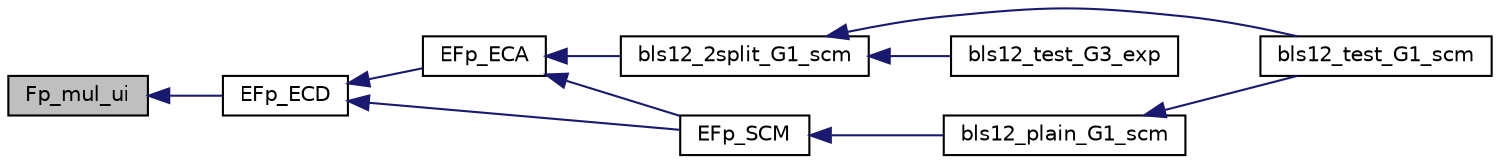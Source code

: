 digraph "Fp_mul_ui"
{
  edge [fontname="Helvetica",fontsize="10",labelfontname="Helvetica",labelfontsize="10"];
  node [fontname="Helvetica",fontsize="10",shape=record];
  rankdir="LR";
  Node177 [label="Fp_mul_ui",height=0.2,width=0.4,color="black", fillcolor="grey75", style="filled", fontcolor="black"];
  Node177 -> Node178 [dir="back",color="midnightblue",fontsize="10",style="solid",fontname="Helvetica"];
  Node178 [label="EFp_ECD",height=0.2,width=0.4,color="black", fillcolor="white", style="filled",URL="$bn__efp_8h.html#a9ba98cee075d39257ea190cbe340dec5"];
  Node178 -> Node179 [dir="back",color="midnightblue",fontsize="10",style="solid",fontname="Helvetica"];
  Node179 [label="EFp_ECA",height=0.2,width=0.4,color="black", fillcolor="white", style="filled",URL="$bn__efp_8h.html#a4b290a91bf913cf38dffee13f1db784b"];
  Node179 -> Node180 [dir="back",color="midnightblue",fontsize="10",style="solid",fontname="Helvetica"];
  Node180 [label="bls12_2split_G1_scm",height=0.2,width=0.4,color="black", fillcolor="white", style="filled",URL="$bls12__scm_8h.html#aae42e6e607e5af6339f4fc74acd931e3"];
  Node180 -> Node181 [dir="back",color="midnightblue",fontsize="10",style="solid",fontname="Helvetica"];
  Node181 [label="bls12_test_G1_scm",height=0.2,width=0.4,color="black", fillcolor="white", style="filled",URL="$bls12__test__pairings_8h.html#a3c1bc0bfce563a5be5d1c93c4b14ea9a"];
  Node180 -> Node182 [dir="back",color="midnightblue",fontsize="10",style="solid",fontname="Helvetica"];
  Node182 [label="bls12_test_G3_exp",height=0.2,width=0.4,color="black", fillcolor="white", style="filled",URL="$bls12__test__pairings_8h.html#a084d9bc232ef377fb2baa2fdb19686b2"];
  Node179 -> Node183 [dir="back",color="midnightblue",fontsize="10",style="solid",fontname="Helvetica"];
  Node183 [label="EFp_SCM",height=0.2,width=0.4,color="black", fillcolor="white", style="filled",URL="$bn__efp_8h.html#a39968088354e07b3bff879ea6ce7eea3"];
  Node183 -> Node184 [dir="back",color="midnightblue",fontsize="10",style="solid",fontname="Helvetica"];
  Node184 [label="bls12_plain_G1_scm",height=0.2,width=0.4,color="black", fillcolor="white", style="filled",URL="$bls12__scm_8h.html#ab42ad3cac9466541c248ac236a74159f"];
  Node184 -> Node181 [dir="back",color="midnightblue",fontsize="10",style="solid",fontname="Helvetica"];
  Node178 -> Node183 [dir="back",color="midnightblue",fontsize="10",style="solid",fontname="Helvetica"];
}
